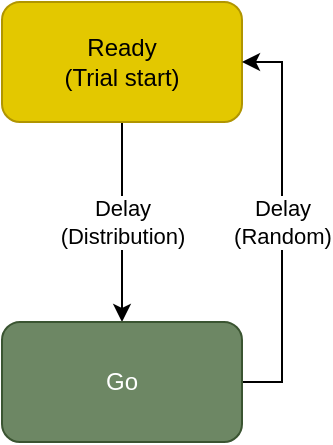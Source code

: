 <mxfile version="22.0.8" type="device">
  <diagram id="Omh48rL1B8c3v4fKGW20" name="Page-1">
    <mxGraphModel dx="1434" dy="750" grid="1" gridSize="10" guides="1" tooltips="1" connect="1" arrows="1" fold="1" page="1" pageScale="1" pageWidth="827" pageHeight="1169" math="0" shadow="0">
      <root>
        <mxCell id="0" />
        <mxCell id="1" parent="0" />
        <mxCell id="UtIAVN8uJLFydxZra8zJ-3" value="Delay&lt;br&gt;(Distribution)" style="edgeStyle=orthogonalEdgeStyle;rounded=0;orthogonalLoop=1;jettySize=auto;html=1;exitX=0.5;exitY=1;exitDx=0;exitDy=0;" parent="1" source="UtIAVN8uJLFydxZra8zJ-1" target="UtIAVN8uJLFydxZra8zJ-2" edge="1">
          <mxGeometry relative="1" as="geometry" />
        </mxCell>
        <mxCell id="UtIAVN8uJLFydxZra8zJ-1" value="Ready&lt;br&gt;(Trial start)" style="rounded=1;whiteSpace=wrap;html=1;fillColor=#e3c800;strokeColor=#B09500;fontColor=#000000;" parent="1" vertex="1">
          <mxGeometry x="350" y="330" width="120" height="60" as="geometry" />
        </mxCell>
        <mxCell id="UtIAVN8uJLFydxZra8zJ-4" value="Delay&lt;br&gt;(Random)" style="edgeStyle=orthogonalEdgeStyle;rounded=0;orthogonalLoop=1;jettySize=auto;html=1;exitX=1;exitY=0.5;exitDx=0;exitDy=0;entryX=1;entryY=0.5;entryDx=0;entryDy=0;" parent="1" source="UtIAVN8uJLFydxZra8zJ-2" target="UtIAVN8uJLFydxZra8zJ-1" edge="1">
          <mxGeometry relative="1" as="geometry" />
        </mxCell>
        <mxCell id="UtIAVN8uJLFydxZra8zJ-2" value="Go" style="rounded=1;whiteSpace=wrap;html=1;fillColor=#6d8764;fontColor=#ffffff;strokeColor=#3A5431;" parent="1" vertex="1">
          <mxGeometry x="350" y="490" width="120" height="60" as="geometry" />
        </mxCell>
      </root>
    </mxGraphModel>
  </diagram>
</mxfile>
